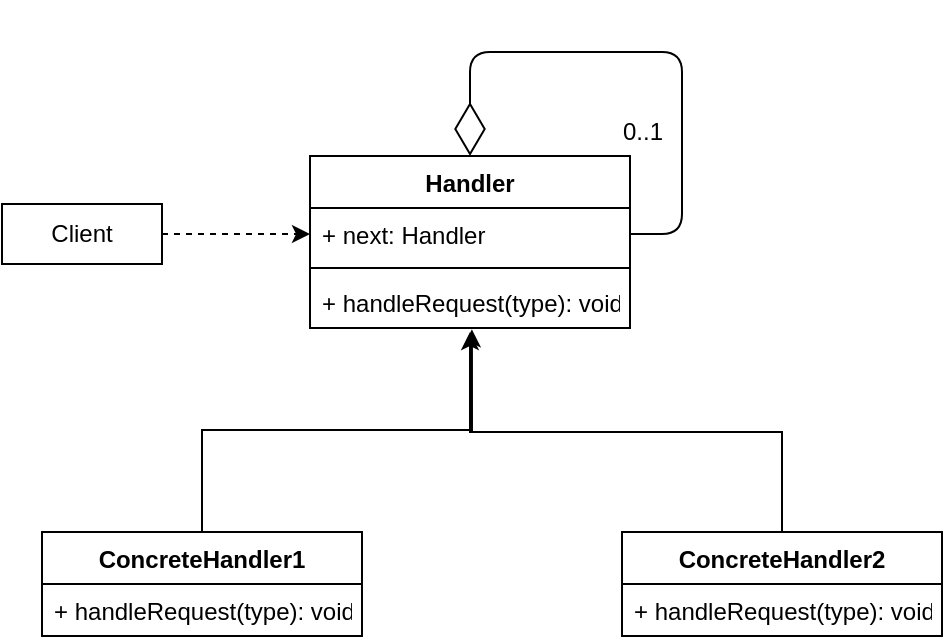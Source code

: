 <mxfile version="15.1.0" type="github">
  <diagram id="E012rzuS506dydnN5EcB" name="Page-1">
    <mxGraphModel dx="781" dy="477" grid="1" gridSize="10" guides="1" tooltips="1" connect="1" arrows="1" fold="1" page="1" pageScale="1" pageWidth="827" pageHeight="1169" math="0" shadow="0">
      <root>
        <mxCell id="0" />
        <mxCell id="1" parent="0" />
        <mxCell id="ACOyMRoSqIcCxdXusi7M-8" value="" style="edgeStyle=orthogonalEdgeStyle;rounded=0;orthogonalLoop=1;jettySize=auto;html=1;entryX=0;entryY=0.5;entryDx=0;entryDy=0;dashed=1;" edge="1" parent="1" source="ACOyMRoSqIcCxdXusi7M-1" target="ACOyMRoSqIcCxdXusi7M-3">
          <mxGeometry relative="1" as="geometry" />
        </mxCell>
        <mxCell id="ACOyMRoSqIcCxdXusi7M-1" value="Client" style="rounded=0;whiteSpace=wrap;html=1;" vertex="1" parent="1">
          <mxGeometry x="100" y="176" width="80" height="30" as="geometry" />
        </mxCell>
        <mxCell id="ACOyMRoSqIcCxdXusi7M-2" value="Handler" style="swimlane;fontStyle=1;align=center;verticalAlign=top;childLayout=stackLayout;horizontal=1;startSize=26;horizontalStack=0;resizeParent=1;resizeParentMax=0;resizeLast=0;collapsible=1;marginBottom=0;" vertex="1" parent="1">
          <mxGeometry x="254" y="152" width="160" height="86" as="geometry" />
        </mxCell>
        <mxCell id="ACOyMRoSqIcCxdXusi7M-3" value="+ next: Handler" style="text;strokeColor=none;fillColor=none;align=left;verticalAlign=top;spacingLeft=4;spacingRight=4;overflow=hidden;rotatable=0;points=[[0,0.5],[1,0.5]];portConstraint=eastwest;" vertex="1" parent="ACOyMRoSqIcCxdXusi7M-2">
          <mxGeometry y="26" width="160" height="26" as="geometry" />
        </mxCell>
        <mxCell id="ACOyMRoSqIcCxdXusi7M-4" value="" style="line;strokeWidth=1;fillColor=none;align=left;verticalAlign=middle;spacingTop=-1;spacingLeft=3;spacingRight=3;rotatable=0;labelPosition=right;points=[];portConstraint=eastwest;" vertex="1" parent="ACOyMRoSqIcCxdXusi7M-2">
          <mxGeometry y="52" width="160" height="8" as="geometry" />
        </mxCell>
        <mxCell id="ACOyMRoSqIcCxdXusi7M-5" value="+ handleRequest(type): void" style="text;strokeColor=none;fillColor=none;align=left;verticalAlign=top;spacingLeft=4;spacingRight=4;overflow=hidden;rotatable=0;points=[[0,0.5],[1,0.5]];portConstraint=eastwest;" vertex="1" parent="ACOyMRoSqIcCxdXusi7M-2">
          <mxGeometry y="60" width="160" height="26" as="geometry" />
        </mxCell>
        <mxCell id="ACOyMRoSqIcCxdXusi7M-6" value="" style="endArrow=diamondThin;endFill=0;endSize=24;html=1;exitX=1;exitY=0.5;exitDx=0;exitDy=0;entryX=0.5;entryY=0;entryDx=0;entryDy=0;edgeStyle=orthogonalEdgeStyle;" edge="1" parent="ACOyMRoSqIcCxdXusi7M-2" source="ACOyMRoSqIcCxdXusi7M-3" target="ACOyMRoSqIcCxdXusi7M-2">
          <mxGeometry width="160" relative="1" as="geometry">
            <mxPoint x="66" y="98" as="sourcePoint" />
            <mxPoint x="226" y="98" as="targetPoint" />
            <Array as="points">
              <mxPoint x="186" y="39" />
              <mxPoint x="186" y="-52" />
              <mxPoint x="80" y="-52" />
            </Array>
          </mxGeometry>
        </mxCell>
        <mxCell id="ACOyMRoSqIcCxdXusi7M-7" value="0..1" style="text;html=1;align=center;verticalAlign=middle;resizable=0;points=[];autosize=1;strokeColor=none;fillColor=none;" vertex="1" parent="1">
          <mxGeometry x="400" y="130" width="40" height="20" as="geometry" />
        </mxCell>
        <mxCell id="ACOyMRoSqIcCxdXusi7M-16" value="" style="edgeStyle=orthogonalEdgeStyle;rounded=0;orthogonalLoop=1;jettySize=auto;html=1;entryX=0.506;entryY=1.026;entryDx=0;entryDy=0;entryPerimeter=0;" edge="1" parent="1" source="ACOyMRoSqIcCxdXusi7M-9" target="ACOyMRoSqIcCxdXusi7M-5">
          <mxGeometry relative="1" as="geometry">
            <mxPoint x="200" y="264" as="targetPoint" />
          </mxGeometry>
        </mxCell>
        <mxCell id="ACOyMRoSqIcCxdXusi7M-9" value="ConcreteHandler1" style="swimlane;fontStyle=1;align=center;verticalAlign=top;childLayout=stackLayout;horizontal=1;startSize=26;horizontalStack=0;resizeParent=1;resizeParentMax=0;resizeLast=0;collapsible=1;marginBottom=0;" vertex="1" parent="1">
          <mxGeometry x="120" y="340" width="160" height="52" as="geometry" />
        </mxCell>
        <mxCell id="ACOyMRoSqIcCxdXusi7M-12" value="+ handleRequest(type): void" style="text;strokeColor=none;fillColor=none;align=left;verticalAlign=top;spacingLeft=4;spacingRight=4;overflow=hidden;rotatable=0;points=[[0,0.5],[1,0.5]];portConstraint=eastwest;" vertex="1" parent="ACOyMRoSqIcCxdXusi7M-9">
          <mxGeometry y="26" width="160" height="26" as="geometry" />
        </mxCell>
        <mxCell id="ACOyMRoSqIcCxdXusi7M-18" value="" style="edgeStyle=orthogonalEdgeStyle;rounded=0;orthogonalLoop=1;jettySize=auto;html=1;exitX=0.5;exitY=0;exitDx=0;exitDy=0;" edge="1" parent="1" source="ACOyMRoSqIcCxdXusi7M-13">
          <mxGeometry relative="1" as="geometry">
            <mxPoint x="334" y="240" as="targetPoint" />
            <Array as="points">
              <mxPoint x="490" y="290" />
              <mxPoint x="334" y="290" />
            </Array>
          </mxGeometry>
        </mxCell>
        <mxCell id="ACOyMRoSqIcCxdXusi7M-13" value="ConcreteHandler2" style="swimlane;fontStyle=1;align=center;verticalAlign=top;childLayout=stackLayout;horizontal=1;startSize=26;horizontalStack=0;resizeParent=1;resizeParentMax=0;resizeLast=0;collapsible=1;marginBottom=0;" vertex="1" parent="1">
          <mxGeometry x="410" y="340" width="160" height="52" as="geometry" />
        </mxCell>
        <mxCell id="ACOyMRoSqIcCxdXusi7M-14" value="+ handleRequest(type): void" style="text;strokeColor=none;fillColor=none;align=left;verticalAlign=top;spacingLeft=4;spacingRight=4;overflow=hidden;rotatable=0;points=[[0,0.5],[1,0.5]];portConstraint=eastwest;" vertex="1" parent="ACOyMRoSqIcCxdXusi7M-13">
          <mxGeometry y="26" width="160" height="26" as="geometry" />
        </mxCell>
      </root>
    </mxGraphModel>
  </diagram>
</mxfile>
